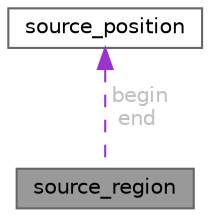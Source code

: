 digraph "source_region"
{
 // LATEX_PDF_SIZE
  bgcolor="transparent";
  edge [fontname=Helvetica,fontsize=10,labelfontname=Helvetica,labelfontsize=10];
  node [fontname=Helvetica,fontsize=10,shape=box,height=0.2,width=0.4];
  Node1 [id="Node000001",label="source_region",height=0.2,width=0.4,color="gray40", fillcolor="grey60", style="filled", fontcolor="black",tooltip="A source document region."];
  Node2 -> Node1 [id="edge1_Node000001_Node000002",dir="back",color="darkorchid3",style="dashed",tooltip=" ",label=" begin\nend",fontcolor="grey" ];
  Node2 [id="Node000002",label="source_position",height=0.2,width=0.4,color="gray40", fillcolor="white", style="filled",URL="$structsource__position.html",tooltip="A source document line-and-column pair."];
}
